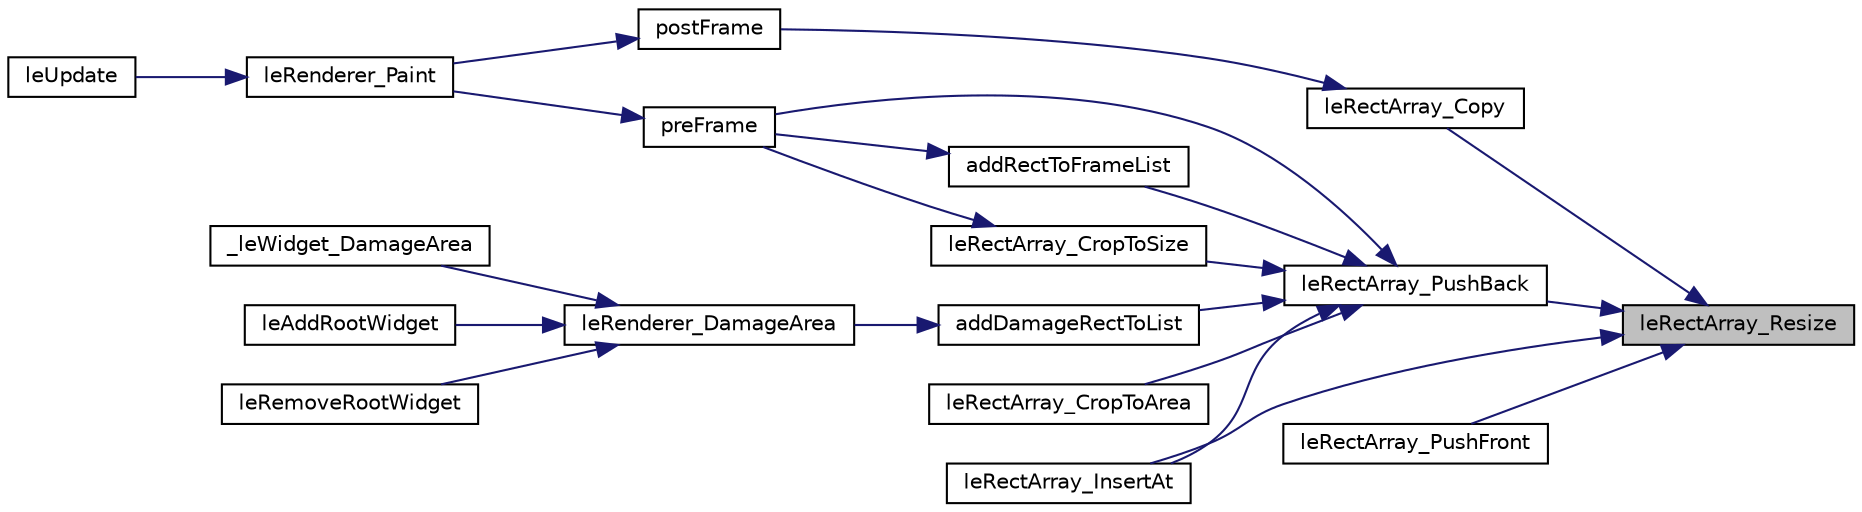 digraph "leRectArray_Resize"
{
 // LATEX_PDF_SIZE
  edge [fontname="Helvetica",fontsize="10",labelfontname="Helvetica",labelfontsize="10"];
  node [fontname="Helvetica",fontsize="10",shape=record];
  rankdir="RL";
  Node1 [label="leRectArray_Resize",height=0.2,width=0.4,color="black", fillcolor="grey75", style="filled", fontcolor="black",tooltip=" "];
  Node1 -> Node2 [dir="back",color="midnightblue",fontsize="10",style="solid",fontname="Helvetica"];
  Node2 [label="leRectArray_Copy",height=0.2,width=0.4,color="black", fillcolor="white", style="filled",URL="$legato__rectarray_8h.html#a3135db416d1d4d842cfa3c5f367fea0b",tooltip=" "];
  Node2 -> Node3 [dir="back",color="midnightblue",fontsize="10",style="solid",fontname="Helvetica"];
  Node3 [label="postFrame",height=0.2,width=0.4,color="black", fillcolor="white", style="filled",URL="$legato__renderer_8c.html#acc8cc883ea3b54dd79eee24609013b5a",tooltip=" "];
  Node3 -> Node4 [dir="back",color="midnightblue",fontsize="10",style="solid",fontname="Helvetica"];
  Node4 [label="leRenderer_Paint",height=0.2,width=0.4,color="black", fillcolor="white", style="filled",URL="$legato__renderer_8h.html#a5fe07fb3c2652107f7037359528d465d",tooltip=" "];
  Node4 -> Node5 [dir="back",color="midnightblue",fontsize="10",style="solid",fontname="Helvetica"];
  Node5 [label="leUpdate",height=0.2,width=0.4,color="black", fillcolor="white", style="filled",URL="$legato__state_8h.html#aef7def9e4241d753aae63092a72f29f0",tooltip=" "];
  Node1 -> Node6 [dir="back",color="midnightblue",fontsize="10",style="solid",fontname="Helvetica"];
  Node6 [label="leRectArray_InsertAt",height=0.2,width=0.4,color="black", fillcolor="white", style="filled",URL="$legato__rectarray_8h.html#a2a10dfbed9232971218050c5c4240a37",tooltip=" "];
  Node1 -> Node7 [dir="back",color="midnightblue",fontsize="10",style="solid",fontname="Helvetica"];
  Node7 [label="leRectArray_PushBack",height=0.2,width=0.4,color="black", fillcolor="white", style="filled",URL="$legato__rectarray_8h.html#a5af019611d4316c2edcff6843d3971ad",tooltip=" "];
  Node7 -> Node8 [dir="back",color="midnightblue",fontsize="10",style="solid",fontname="Helvetica"];
  Node8 [label="addDamageRectToList",height=0.2,width=0.4,color="black", fillcolor="white", style="filled",URL="$legato__renderer_8c.html#aacff61f67b6e642ceef1a959905b90f9",tooltip=" "];
  Node8 -> Node9 [dir="back",color="midnightblue",fontsize="10",style="solid",fontname="Helvetica"];
  Node9 [label="leRenderer_DamageArea",height=0.2,width=0.4,color="black", fillcolor="white", style="filled",URL="$legato__renderer_8h.html#a770f9b81872402ad606748cc26c5647b",tooltip=" "];
  Node9 -> Node10 [dir="back",color="midnightblue",fontsize="10",style="solid",fontname="Helvetica"];
  Node10 [label="_leWidget_DamageArea",height=0.2,width=0.4,color="black", fillcolor="white", style="filled",URL="$legato__widget_8h.html#a7dfef85d86f84fd12d19acc75381e03a",tooltip=" "];
  Node9 -> Node11 [dir="back",color="midnightblue",fontsize="10",style="solid",fontname="Helvetica"];
  Node11 [label="leAddRootWidget",height=0.2,width=0.4,color="black", fillcolor="white", style="filled",URL="$legato__state_8h.html#ae1fdbdd6f59bedfb5a7c1ad39ca934a8",tooltip=" "];
  Node9 -> Node12 [dir="back",color="midnightblue",fontsize="10",style="solid",fontname="Helvetica"];
  Node12 [label="leRemoveRootWidget",height=0.2,width=0.4,color="black", fillcolor="white", style="filled",URL="$legato__state_8h.html#a81d5339db134e5128f2c4d3893407c0d",tooltip=" "];
  Node7 -> Node13 [dir="back",color="midnightblue",fontsize="10",style="solid",fontname="Helvetica"];
  Node13 [label="addRectToFrameList",height=0.2,width=0.4,color="black", fillcolor="white", style="filled",URL="$legato__renderer_8c.html#a1844be6545cda1f8bfd2eab43f7a3e97",tooltip=" "];
  Node13 -> Node14 [dir="back",color="midnightblue",fontsize="10",style="solid",fontname="Helvetica"];
  Node14 [label="preFrame",height=0.2,width=0.4,color="black", fillcolor="white", style="filled",URL="$legato__renderer_8c.html#a5cd18bfc0736c476ce112efa3731a01d",tooltip=" "];
  Node14 -> Node4 [dir="back",color="midnightblue",fontsize="10",style="solid",fontname="Helvetica"];
  Node7 -> Node15 [dir="back",color="midnightblue",fontsize="10",style="solid",fontname="Helvetica"];
  Node15 [label="leRectArray_CropToArea",height=0.2,width=0.4,color="black", fillcolor="white", style="filled",URL="$legato__rectarray_8h.html#a4afa7945ee58ea2a9a01d93890634af4",tooltip=" "];
  Node7 -> Node16 [dir="back",color="midnightblue",fontsize="10",style="solid",fontname="Helvetica"];
  Node16 [label="leRectArray_CropToSize",height=0.2,width=0.4,color="black", fillcolor="white", style="filled",URL="$legato__rectarray_8h.html#a43b2719e4dd692ea0f9f273251cbe52a",tooltip=" "];
  Node16 -> Node14 [dir="back",color="midnightblue",fontsize="10",style="solid",fontname="Helvetica"];
  Node7 -> Node6 [dir="back",color="midnightblue",fontsize="10",style="solid",fontname="Helvetica"];
  Node7 -> Node14 [dir="back",color="midnightblue",fontsize="10",style="solid",fontname="Helvetica"];
  Node1 -> Node17 [dir="back",color="midnightblue",fontsize="10",style="solid",fontname="Helvetica"];
  Node17 [label="leRectArray_PushFront",height=0.2,width=0.4,color="black", fillcolor="white", style="filled",URL="$legato__rectarray_8h.html#a33f61f9916fead1f2bdf6067206ac015",tooltip=" "];
}
